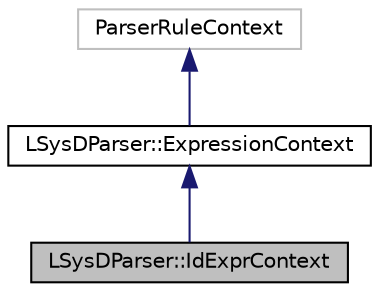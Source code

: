 digraph "LSysDParser::IdExprContext"
{
 // LATEX_PDF_SIZE
  edge [fontname="Helvetica",fontsize="10",labelfontname="Helvetica",labelfontsize="10"];
  node [fontname="Helvetica",fontsize="10",shape=record];
  Node1 [label="LSysDParser::IdExprContext",height=0.2,width=0.4,color="black", fillcolor="grey75", style="filled", fontcolor="black",tooltip=" "];
  Node2 -> Node1 [dir="back",color="midnightblue",fontsize="10",style="solid",fontname="Helvetica"];
  Node2 [label="LSysDParser::ExpressionContext",height=0.2,width=0.4,color="black", fillcolor="white", style="filled",URL="$classLSysDParser_1_1ExpressionContext.html",tooltip=" "];
  Node3 -> Node2 [dir="back",color="midnightblue",fontsize="10",style="solid",fontname="Helvetica"];
  Node3 [label="ParserRuleContext",height=0.2,width=0.4,color="grey75", fillcolor="white", style="filled",tooltip=" "];
}
